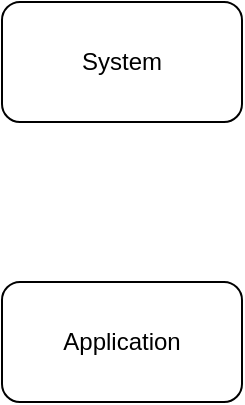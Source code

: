 <mxfile>
    <diagram id="TXjcPFBxGb5nR41JFfxC" name="Page-1">
        <mxGraphModel dx="870" dy="732" grid="1" gridSize="10" guides="1" tooltips="1" connect="1" arrows="1" fold="1" page="1" pageScale="1" pageWidth="850" pageHeight="1100" math="0" shadow="0">
            <root>
                <mxCell id="0"/>
                <mxCell id="1" parent="0"/>
                <mxCell id="2" value="System" style="rounded=1;whiteSpace=wrap;html=1;" vertex="1" parent="1">
                    <mxGeometry x="120" y="150" width="120" height="60" as="geometry"/>
                </mxCell>
                <mxCell id="3" value="Application" style="rounded=1;whiteSpace=wrap;html=1;" vertex="1" parent="1">
                    <mxGeometry x="120" y="290" width="120" height="60" as="geometry"/>
                </mxCell>
            </root>
        </mxGraphModel>
    </diagram>
</mxfile>